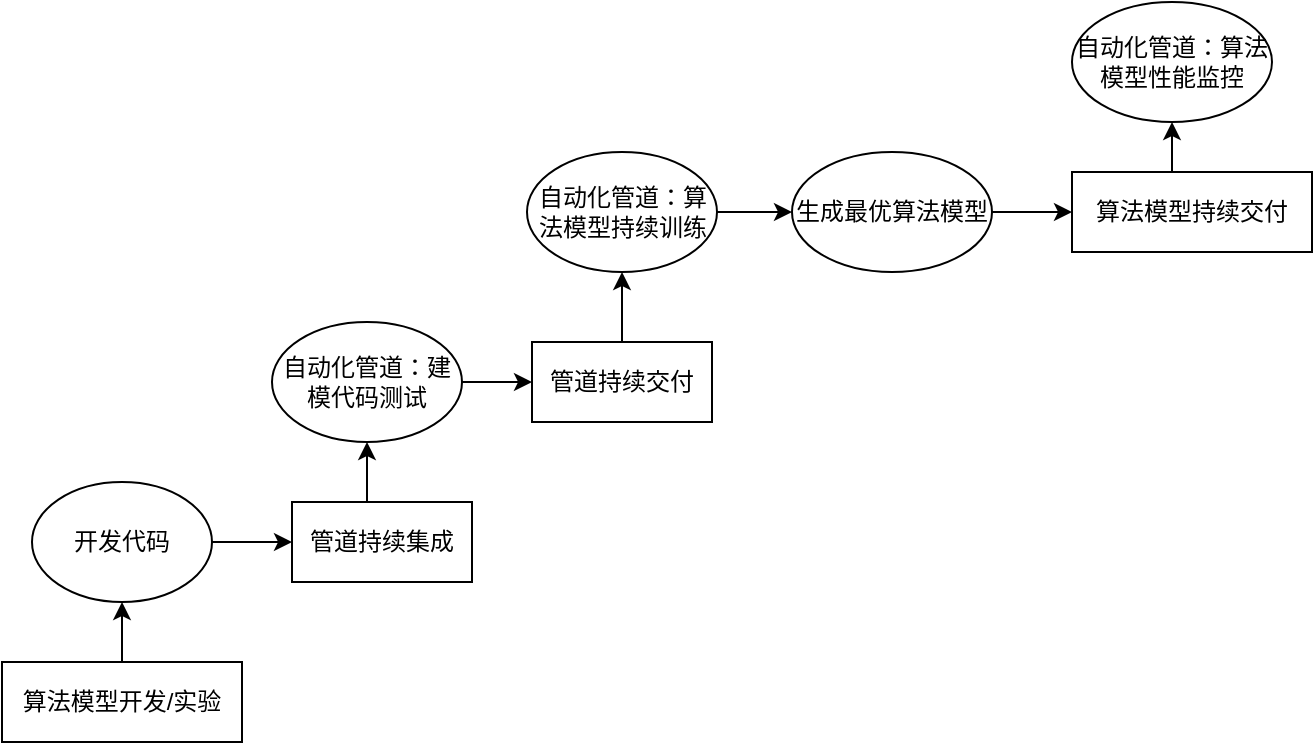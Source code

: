 <mxfile version="14.6.10" type="github">
  <diagram id="kmytcfDloh8X-QQEbOZM" name="第 1 页">
    <mxGraphModel dx="1422" dy="706" grid="1" gridSize="10" guides="1" tooltips="1" connect="1" arrows="1" fold="1" page="1" pageScale="1" pageWidth="827" pageHeight="1169" math="0" shadow="0">
      <root>
        <mxCell id="0" />
        <mxCell id="1" parent="0" />
        <mxCell id="xd8yetuonLmeL3ue4RGG-6" style="edgeStyle=orthogonalEdgeStyle;rounded=0;orthogonalLoop=1;jettySize=auto;html=1;exitX=0.5;exitY=0;exitDx=0;exitDy=0;entryX=0.5;entryY=1;entryDx=0;entryDy=0;" edge="1" parent="1" source="xd8yetuonLmeL3ue4RGG-1" target="xd8yetuonLmeL3ue4RGG-5">
          <mxGeometry relative="1" as="geometry" />
        </mxCell>
        <mxCell id="xd8yetuonLmeL3ue4RGG-1" value="&lt;div&gt;算法模型开发/实验&lt;/div&gt;" style="rounded=0;whiteSpace=wrap;html=1;" vertex="1" parent="1">
          <mxGeometry x="95" y="410" width="120" height="40" as="geometry" />
        </mxCell>
        <mxCell id="xd8yetuonLmeL3ue4RGG-10" style="edgeStyle=orthogonalEdgeStyle;rounded=0;orthogonalLoop=1;jettySize=auto;html=1;exitX=0.5;exitY=0;exitDx=0;exitDy=0;entryX=0.5;entryY=1;entryDx=0;entryDy=0;" edge="1" parent="1" source="xd8yetuonLmeL3ue4RGG-2" target="xd8yetuonLmeL3ue4RGG-8">
          <mxGeometry relative="1" as="geometry" />
        </mxCell>
        <mxCell id="xd8yetuonLmeL3ue4RGG-2" value="&lt;div&gt;管道持续集成&lt;/div&gt;" style="rounded=0;whiteSpace=wrap;html=1;" vertex="1" parent="1">
          <mxGeometry x="240" y="330" width="90" height="40" as="geometry" />
        </mxCell>
        <mxCell id="xd8yetuonLmeL3ue4RGG-15" style="edgeStyle=orthogonalEdgeStyle;rounded=0;orthogonalLoop=1;jettySize=auto;html=1;exitX=0.5;exitY=0;exitDx=0;exitDy=0;entryX=0.5;entryY=1;entryDx=0;entryDy=0;" edge="1" parent="1" source="xd8yetuonLmeL3ue4RGG-3" target="xd8yetuonLmeL3ue4RGG-11">
          <mxGeometry relative="1" as="geometry" />
        </mxCell>
        <mxCell id="xd8yetuonLmeL3ue4RGG-3" value="&lt;div&gt;管道持续交付&lt;/div&gt;" style="rounded=0;whiteSpace=wrap;html=1;" vertex="1" parent="1">
          <mxGeometry x="360" y="250" width="90" height="40" as="geometry" />
        </mxCell>
        <mxCell id="xd8yetuonLmeL3ue4RGG-19" style="edgeStyle=orthogonalEdgeStyle;rounded=0;orthogonalLoop=1;jettySize=auto;html=1;exitX=0.5;exitY=0;exitDx=0;exitDy=0;entryX=0.5;entryY=1;entryDx=0;entryDy=0;" edge="1" parent="1" source="xd8yetuonLmeL3ue4RGG-4" target="xd8yetuonLmeL3ue4RGG-14">
          <mxGeometry relative="1" as="geometry" />
        </mxCell>
        <mxCell id="xd8yetuonLmeL3ue4RGG-4" value="&lt;div&gt;算法模型持续交付&lt;/div&gt;" style="rounded=0;whiteSpace=wrap;html=1;" vertex="1" parent="1">
          <mxGeometry x="630" y="165" width="120" height="40" as="geometry" />
        </mxCell>
        <mxCell id="xd8yetuonLmeL3ue4RGG-7" style="edgeStyle=orthogonalEdgeStyle;rounded=0;orthogonalLoop=1;jettySize=auto;html=1;exitX=1;exitY=0.5;exitDx=0;exitDy=0;entryX=0;entryY=0.5;entryDx=0;entryDy=0;" edge="1" parent="1" source="xd8yetuonLmeL3ue4RGG-5" target="xd8yetuonLmeL3ue4RGG-2">
          <mxGeometry relative="1" as="geometry" />
        </mxCell>
        <mxCell id="xd8yetuonLmeL3ue4RGG-5" value="开发代码" style="ellipse;whiteSpace=wrap;html=1;" vertex="1" parent="1">
          <mxGeometry x="110" y="320" width="90" height="60" as="geometry" />
        </mxCell>
        <mxCell id="xd8yetuonLmeL3ue4RGG-9" style="edgeStyle=orthogonalEdgeStyle;rounded=0;orthogonalLoop=1;jettySize=auto;html=1;exitX=1;exitY=0.5;exitDx=0;exitDy=0;entryX=0;entryY=0.5;entryDx=0;entryDy=0;" edge="1" parent="1" source="xd8yetuonLmeL3ue4RGG-8" target="xd8yetuonLmeL3ue4RGG-3">
          <mxGeometry relative="1" as="geometry" />
        </mxCell>
        <mxCell id="xd8yetuonLmeL3ue4RGG-8" value="&lt;div&gt;自动化管道：建模代码测试&lt;/div&gt;" style="ellipse;whiteSpace=wrap;html=1;" vertex="1" parent="1">
          <mxGeometry x="230" y="240" width="95" height="60" as="geometry" />
        </mxCell>
        <mxCell id="xd8yetuonLmeL3ue4RGG-16" style="edgeStyle=orthogonalEdgeStyle;rounded=0;orthogonalLoop=1;jettySize=auto;html=1;exitX=1;exitY=0.5;exitDx=0;exitDy=0;entryX=0;entryY=0.5;entryDx=0;entryDy=0;" edge="1" parent="1" source="xd8yetuonLmeL3ue4RGG-11" target="xd8yetuonLmeL3ue4RGG-12">
          <mxGeometry relative="1" as="geometry" />
        </mxCell>
        <mxCell id="xd8yetuonLmeL3ue4RGG-11" value="&lt;div&gt;自动化管道：算法模型持续训练&lt;/div&gt;" style="ellipse;whiteSpace=wrap;html=1;" vertex="1" parent="1">
          <mxGeometry x="357.5" y="155" width="95" height="60" as="geometry" />
        </mxCell>
        <mxCell id="xd8yetuonLmeL3ue4RGG-17" style="edgeStyle=orthogonalEdgeStyle;rounded=0;orthogonalLoop=1;jettySize=auto;html=1;exitX=1;exitY=0.5;exitDx=0;exitDy=0;" edge="1" parent="1" source="xd8yetuonLmeL3ue4RGG-12" target="xd8yetuonLmeL3ue4RGG-4">
          <mxGeometry relative="1" as="geometry" />
        </mxCell>
        <mxCell id="xd8yetuonLmeL3ue4RGG-12" value="&lt;div&gt;生成最优算法模型&lt;/div&gt;" style="ellipse;whiteSpace=wrap;html=1;" vertex="1" parent="1">
          <mxGeometry x="490" y="155" width="100" height="60" as="geometry" />
        </mxCell>
        <mxCell id="xd8yetuonLmeL3ue4RGG-14" value="&lt;div&gt;自动化管道：算法模型性能监控&lt;/div&gt;" style="ellipse;whiteSpace=wrap;html=1;" vertex="1" parent="1">
          <mxGeometry x="630" y="80" width="100" height="60" as="geometry" />
        </mxCell>
      </root>
    </mxGraphModel>
  </diagram>
</mxfile>
